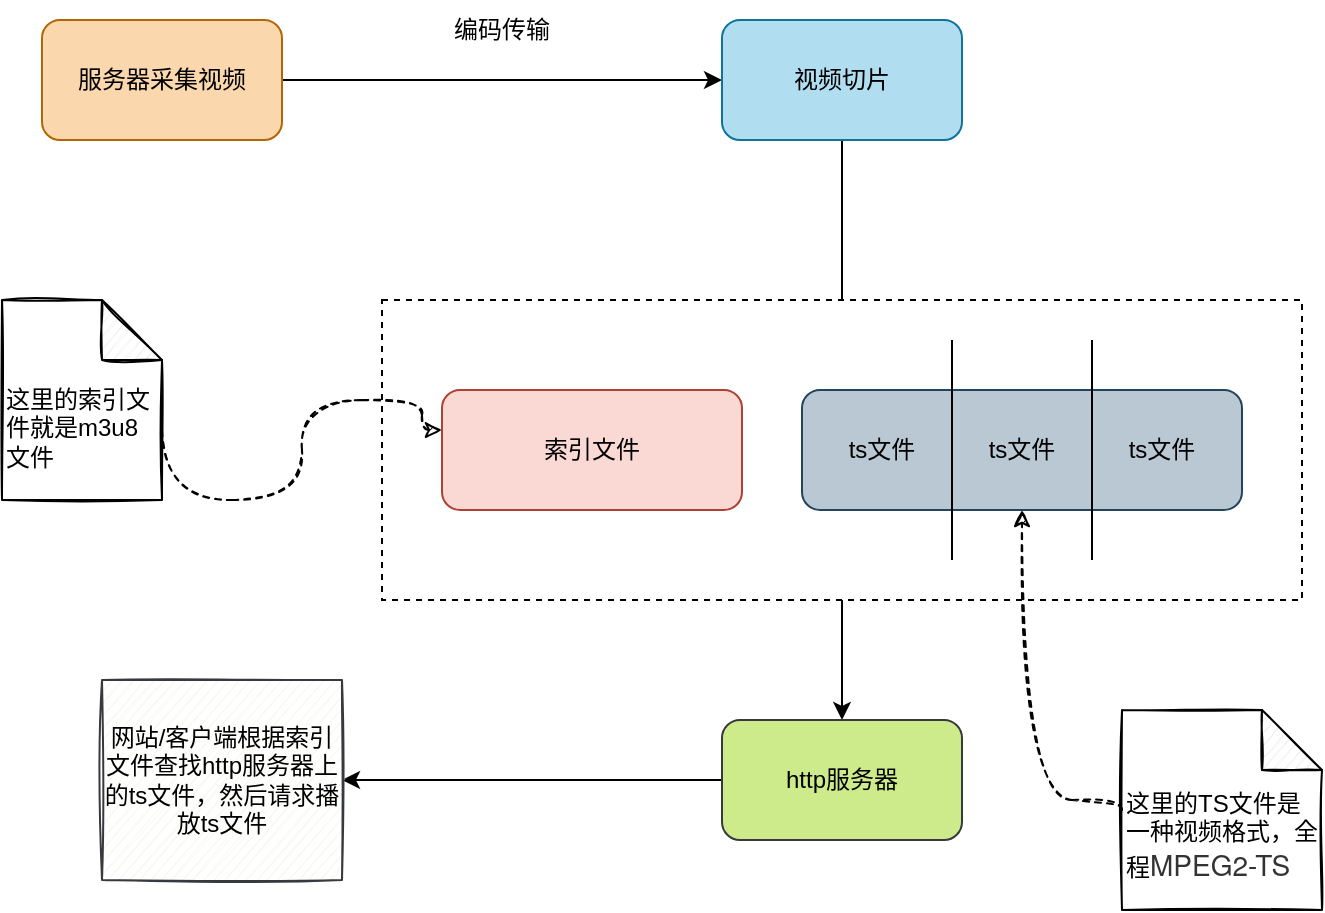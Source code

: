 <mxfile version="15.4.0" type="device"><diagram id="iGmjI_8aM1ekhLIQMAI7" name="第 1 页"><mxGraphModel dx="410" dy="237" grid="1" gridSize="10" guides="1" tooltips="1" connect="1" arrows="1" fold="1" page="1" pageScale="1" pageWidth="827" pageHeight="1169" math="0" shadow="0"><root><mxCell id="0"/><mxCell id="1" parent="0"/><mxCell id="7hCFk3oT8eh1GGgzKCaU-13" value="" style="rounded=0;whiteSpace=wrap;html=1;strokeWidth=1;fillColor=none;dashed=1;" vertex="1" parent="1"><mxGeometry x="270" y="280" width="460" height="150" as="geometry"/></mxCell><mxCell id="7hCFk3oT8eh1GGgzKCaU-3" value="" style="edgeStyle=orthogonalEdgeStyle;rounded=0;orthogonalLoop=1;jettySize=auto;html=1;" edge="1" parent="1" source="7hCFk3oT8eh1GGgzKCaU-1" target="7hCFk3oT8eh1GGgzKCaU-2"><mxGeometry relative="1" as="geometry"/></mxCell><mxCell id="7hCFk3oT8eh1GGgzKCaU-1" value="服务器采集视频" style="rounded=1;whiteSpace=wrap;html=1;fillColor=#fad7ac;strokeColor=#b46504;" vertex="1" parent="1"><mxGeometry x="100" y="140" width="120" height="60" as="geometry"/></mxCell><mxCell id="7hCFk3oT8eh1GGgzKCaU-14" style="edgeStyle=orthogonalEdgeStyle;rounded=0;orthogonalLoop=1;jettySize=auto;html=1;exitX=0.5;exitY=1;exitDx=0;exitDy=0;entryX=0.5;entryY=0;entryDx=0;entryDy=0;endArrow=none;endFill=0;" edge="1" parent="1" source="7hCFk3oT8eh1GGgzKCaU-2" target="7hCFk3oT8eh1GGgzKCaU-13"><mxGeometry relative="1" as="geometry"/></mxCell><mxCell id="7hCFk3oT8eh1GGgzKCaU-2" value="视频切片" style="rounded=1;whiteSpace=wrap;html=1;fillColor=#b1ddf0;strokeColor=#10739e;" vertex="1" parent="1"><mxGeometry x="440" y="140" width="120" height="60" as="geometry"/></mxCell><mxCell id="7hCFk3oT8eh1GGgzKCaU-4" value="编码传输" style="text;html=1;strokeColor=none;fillColor=none;align=center;verticalAlign=middle;whiteSpace=wrap;rounded=0;" vertex="1" parent="1"><mxGeometry x="300" y="130" width="60" height="30" as="geometry"/></mxCell><mxCell id="7hCFk3oT8eh1GGgzKCaU-5" value="索引文件" style="rounded=1;whiteSpace=wrap;html=1;fillColor=#fad9d5;strokeColor=#ae4132;" vertex="1" parent="1"><mxGeometry x="300" y="325" width="150" height="60" as="geometry"/></mxCell><mxCell id="7hCFk3oT8eh1GGgzKCaU-6" value="" style="rounded=1;whiteSpace=wrap;html=1;fillColor=#bac8d3;strokeColor=#23445d;" vertex="1" parent="1"><mxGeometry x="480" y="325" width="220" height="60" as="geometry"/></mxCell><mxCell id="7hCFk3oT8eh1GGgzKCaU-7" value="" style="line;strokeWidth=1;direction=south;html=1;" vertex="1" parent="1"><mxGeometry x="550" y="300" width="10" height="110" as="geometry"/></mxCell><mxCell id="7hCFk3oT8eh1GGgzKCaU-8" value="" style="line;strokeWidth=1;direction=south;html=1;" vertex="1" parent="1"><mxGeometry x="620" y="300" width="10" height="110" as="geometry"/></mxCell><mxCell id="7hCFk3oT8eh1GGgzKCaU-10" value="ts文件" style="text;html=1;strokeColor=none;fillColor=none;align=center;verticalAlign=middle;whiteSpace=wrap;rounded=0;" vertex="1" parent="1"><mxGeometry x="490" y="340" width="60" height="30" as="geometry"/></mxCell><mxCell id="7hCFk3oT8eh1GGgzKCaU-11" value="ts文件" style="text;html=1;strokeColor=none;fillColor=none;align=center;verticalAlign=middle;whiteSpace=wrap;rounded=0;" vertex="1" parent="1"><mxGeometry x="560" y="340" width="60" height="30" as="geometry"/></mxCell><mxCell id="7hCFk3oT8eh1GGgzKCaU-12" value="ts文件" style="text;html=1;strokeColor=none;fillColor=none;align=center;verticalAlign=middle;whiteSpace=wrap;rounded=0;" vertex="1" parent="1"><mxGeometry x="630" y="340" width="60" height="30" as="geometry"/></mxCell><mxCell id="7hCFk3oT8eh1GGgzKCaU-16" style="edgeStyle=orthogonalEdgeStyle;rounded=0;orthogonalLoop=1;jettySize=auto;html=1;exitX=0.5;exitY=1;exitDx=0;exitDy=0;entryX=0.5;entryY=0;entryDx=0;entryDy=0;endArrow=classic;endFill=1;" edge="1" parent="1" source="7hCFk3oT8eh1GGgzKCaU-13" target="7hCFk3oT8eh1GGgzKCaU-15"><mxGeometry relative="1" as="geometry"/></mxCell><mxCell id="7hCFk3oT8eh1GGgzKCaU-17" style="edgeStyle=orthogonalEdgeStyle;rounded=0;orthogonalLoop=1;jettySize=auto;html=1;exitX=0;exitY=0.5;exitDx=0;exitDy=0;endArrow=classic;endFill=1;entryX=1;entryY=0.5;entryDx=0;entryDy=0;" edge="1" parent="1" source="7hCFk3oT8eh1GGgzKCaU-15" target="7hCFk3oT8eh1GGgzKCaU-18"><mxGeometry relative="1" as="geometry"><mxPoint x="250" y="520" as="targetPoint"/></mxGeometry></mxCell><mxCell id="7hCFk3oT8eh1GGgzKCaU-15" value="http服务器" style="rounded=1;whiteSpace=wrap;html=1;strokeWidth=1;fillColor=#cdeb8b;strokeColor=#36393d;" vertex="1" parent="1"><mxGeometry x="440" y="490" width="120" height="60" as="geometry"/></mxCell><mxCell id="7hCFk3oT8eh1GGgzKCaU-18" value="网站/客户端根据索引文件查找http服务器上的ts文件，然后请求播放ts文件" style="rounded=0;whiteSpace=wrap;html=1;strokeWidth=1;fillColor=#f9f7ed;strokeColor=#36393d;sketch=1;" vertex="1" parent="1"><mxGeometry x="130" y="470" width="120" height="100" as="geometry"/></mxCell><mxCell id="7hCFk3oT8eh1GGgzKCaU-20" value="这里的索引文件就是m3u8文件" style="shape=note;whiteSpace=wrap;html=1;backgroundOutline=1;darkOpacity=0.05;rounded=0;sketch=1;strokeWidth=1;fillColor=default;spacingRight=2;verticalAlign=bottom;align=left;spacing=2;spacingBottom=12;" vertex="1" parent="1"><mxGeometry x="80" y="280" width="80" height="100" as="geometry"/></mxCell><mxCell id="7hCFk3oT8eh1GGgzKCaU-21" value="" style="curved=1;endArrow=classic;html=1;rounded=0;sketch=1;edgeStyle=orthogonalEdgeStyle;exitX=0;exitY=0;exitDx=80;exitDy=65;exitPerimeter=0;dashed=1;" edge="1" parent="1" source="7hCFk3oT8eh1GGgzKCaU-20"><mxGeometry width="50" height="50" relative="1" as="geometry"><mxPoint x="180" y="380" as="sourcePoint"/><mxPoint x="300" y="345" as="targetPoint"/><Array as="points"><mxPoint x="160" y="380"/><mxPoint x="230" y="380"/><mxPoint x="230" y="330"/><mxPoint x="290" y="330"/><mxPoint x="290" y="345"/></Array></mxGeometry></mxCell><mxCell id="7hCFk3oT8eh1GGgzKCaU-22" value="这里的TS文件是一种视频格式，全程&lt;span style=&quot;color: rgb(51 , 51 , 51) ; font-family: &amp;#34;helvetica neue&amp;#34; , &amp;#34;helvetica&amp;#34; , &amp;#34;arial&amp;#34; , &amp;#34;pingfang sc&amp;#34; , &amp;#34;hiragino sans gb&amp;#34; , &amp;#34;microsoft yahei&amp;#34; , &amp;#34;wenquanyi micro hei&amp;#34; , sans-serif ; font-size: 14px ; text-indent: 28px ; background-color: rgb(255 , 255 , 255)&quot;&gt;MPEG2-TS&lt;/span&gt;" style="shape=note;whiteSpace=wrap;html=1;backgroundOutline=1;darkOpacity=0.05;rounded=0;sketch=1;strokeWidth=1;fillColor=default;spacingRight=2;verticalAlign=bottom;align=left;spacing=2;spacingBottom=12;" vertex="1" parent="1"><mxGeometry x="640" y="485" width="100" height="100" as="geometry"/></mxCell><mxCell id="7hCFk3oT8eh1GGgzKCaU-23" value="" style="curved=1;endArrow=classic;html=1;rounded=0;dashed=1;sketch=1;edgeStyle=orthogonalEdgeStyle;exitX=0;exitY=0.5;exitDx=0;exitDy=0;exitPerimeter=0;entryX=0.5;entryY=1;entryDx=0;entryDy=0;" edge="1" parent="1" source="7hCFk3oT8eh1GGgzKCaU-22" target="7hCFk3oT8eh1GGgzKCaU-6"><mxGeometry width="50" height="50" relative="1" as="geometry"><mxPoint x="580" y="530" as="sourcePoint"/><mxPoint x="630" y="480" as="targetPoint"/><Array as="points"><mxPoint x="640" y="530"/><mxPoint x="590" y="530"/></Array></mxGeometry></mxCell></root></mxGraphModel></diagram></mxfile>